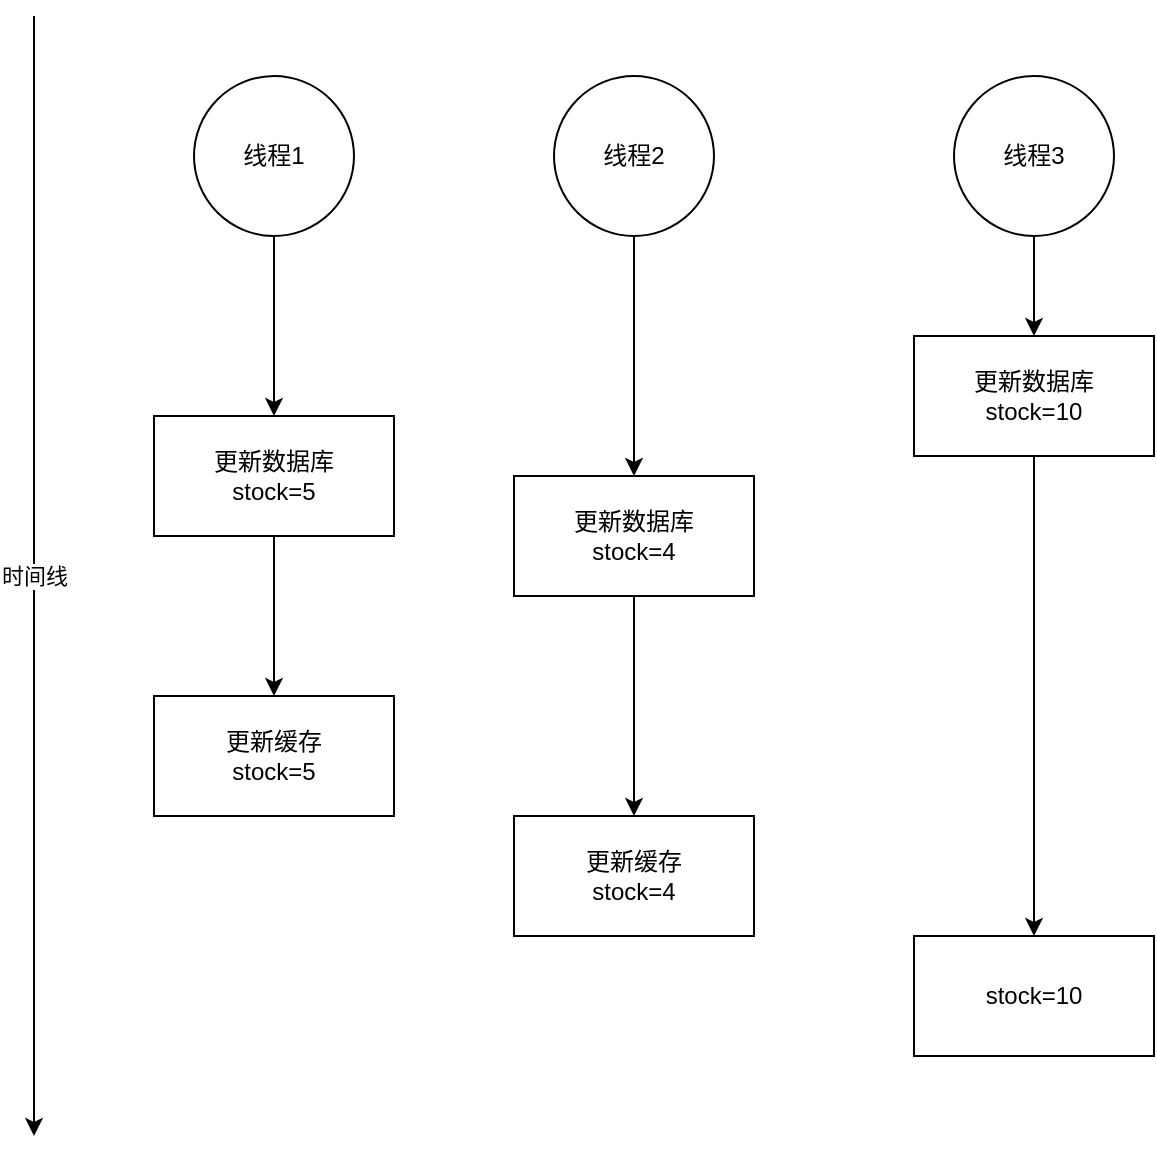 <mxfile version="21.3.7" type="github">
  <diagram name="第 1 页" id="y8zoKZs1eiSGWJRWwVWh">
    <mxGraphModel dx="1478" dy="665" grid="1" gridSize="10" guides="1" tooltips="1" connect="1" arrows="1" fold="1" page="1" pageScale="1" pageWidth="827" pageHeight="1169" math="0" shadow="0">
      <root>
        <mxCell id="0" />
        <mxCell id="1" parent="0" />
        <mxCell id="Yq4J3gdeOthLbq0JiywN-7" value="" style="edgeStyle=orthogonalEdgeStyle;rounded=0;orthogonalLoop=1;jettySize=auto;html=1;" edge="1" parent="1" source="Yq4J3gdeOthLbq0JiywN-2" target="Yq4J3gdeOthLbq0JiywN-6">
          <mxGeometry relative="1" as="geometry" />
        </mxCell>
        <mxCell id="Yq4J3gdeOthLbq0JiywN-2" value="线程1" style="ellipse;whiteSpace=wrap;html=1;aspect=fixed;" vertex="1" parent="1">
          <mxGeometry x="120" y="70" width="80" height="80" as="geometry" />
        </mxCell>
        <mxCell id="Yq4J3gdeOthLbq0JiywN-11" value="" style="edgeStyle=orthogonalEdgeStyle;rounded=0;orthogonalLoop=1;jettySize=auto;html=1;" edge="1" parent="1" source="Yq4J3gdeOthLbq0JiywN-3" target="Yq4J3gdeOthLbq0JiywN-10">
          <mxGeometry relative="1" as="geometry" />
        </mxCell>
        <mxCell id="Yq4J3gdeOthLbq0JiywN-3" value="线程2" style="ellipse;whiteSpace=wrap;html=1;aspect=fixed;" vertex="1" parent="1">
          <mxGeometry x="300" y="70" width="80" height="80" as="geometry" />
        </mxCell>
        <mxCell id="Yq4J3gdeOthLbq0JiywN-15" value="" style="edgeStyle=orthogonalEdgeStyle;rounded=0;orthogonalLoop=1;jettySize=auto;html=1;" edge="1" parent="1" source="Yq4J3gdeOthLbq0JiywN-4" target="Yq4J3gdeOthLbq0JiywN-14">
          <mxGeometry relative="1" as="geometry" />
        </mxCell>
        <mxCell id="Yq4J3gdeOthLbq0JiywN-4" value="线程3" style="ellipse;whiteSpace=wrap;html=1;aspect=fixed;" vertex="1" parent="1">
          <mxGeometry x="500" y="70" width="80" height="80" as="geometry" />
        </mxCell>
        <mxCell id="Yq4J3gdeOthLbq0JiywN-5" value="时间线&lt;br&gt;" style="endArrow=classic;html=1;rounded=0;" edge="1" parent="1">
          <mxGeometry width="50" height="50" relative="1" as="geometry">
            <mxPoint x="40" y="40" as="sourcePoint" />
            <mxPoint x="40" y="600" as="targetPoint" />
          </mxGeometry>
        </mxCell>
        <mxCell id="Yq4J3gdeOthLbq0JiywN-9" value="" style="edgeStyle=orthogonalEdgeStyle;rounded=0;orthogonalLoop=1;jettySize=auto;html=1;" edge="1" parent="1" source="Yq4J3gdeOthLbq0JiywN-6" target="Yq4J3gdeOthLbq0JiywN-8">
          <mxGeometry relative="1" as="geometry" />
        </mxCell>
        <mxCell id="Yq4J3gdeOthLbq0JiywN-6" value="更新数据库&lt;br&gt;stock=5" style="whiteSpace=wrap;html=1;" vertex="1" parent="1">
          <mxGeometry x="100" y="240" width="120" height="60" as="geometry" />
        </mxCell>
        <mxCell id="Yq4J3gdeOthLbq0JiywN-8" value="更新缓存&lt;br&gt;stock=5" style="whiteSpace=wrap;html=1;" vertex="1" parent="1">
          <mxGeometry x="100" y="380" width="120" height="60" as="geometry" />
        </mxCell>
        <mxCell id="Yq4J3gdeOthLbq0JiywN-13" value="" style="edgeStyle=orthogonalEdgeStyle;rounded=0;orthogonalLoop=1;jettySize=auto;html=1;" edge="1" parent="1" source="Yq4J3gdeOthLbq0JiywN-10" target="Yq4J3gdeOthLbq0JiywN-12">
          <mxGeometry relative="1" as="geometry" />
        </mxCell>
        <mxCell id="Yq4J3gdeOthLbq0JiywN-10" value="更新数据库&lt;br&gt;stock=4" style="whiteSpace=wrap;html=1;" vertex="1" parent="1">
          <mxGeometry x="280" y="270" width="120" height="60" as="geometry" />
        </mxCell>
        <mxCell id="Yq4J3gdeOthLbq0JiywN-12" value="更新缓存&lt;br&gt;stock=4" style="whiteSpace=wrap;html=1;" vertex="1" parent="1">
          <mxGeometry x="280" y="440" width="120" height="60" as="geometry" />
        </mxCell>
        <mxCell id="Yq4J3gdeOthLbq0JiywN-17" value="" style="edgeStyle=orthogonalEdgeStyle;rounded=0;orthogonalLoop=1;jettySize=auto;html=1;" edge="1" parent="1" source="Yq4J3gdeOthLbq0JiywN-14" target="Yq4J3gdeOthLbq0JiywN-16">
          <mxGeometry relative="1" as="geometry" />
        </mxCell>
        <mxCell id="Yq4J3gdeOthLbq0JiywN-14" value="更新数据库&lt;br&gt;stock=10" style="whiteSpace=wrap;html=1;" vertex="1" parent="1">
          <mxGeometry x="480" y="200" width="120" height="60" as="geometry" />
        </mxCell>
        <mxCell id="Yq4J3gdeOthLbq0JiywN-16" value="stock=10" style="whiteSpace=wrap;html=1;" vertex="1" parent="1">
          <mxGeometry x="480" y="500" width="120" height="60" as="geometry" />
        </mxCell>
      </root>
    </mxGraphModel>
  </diagram>
</mxfile>

